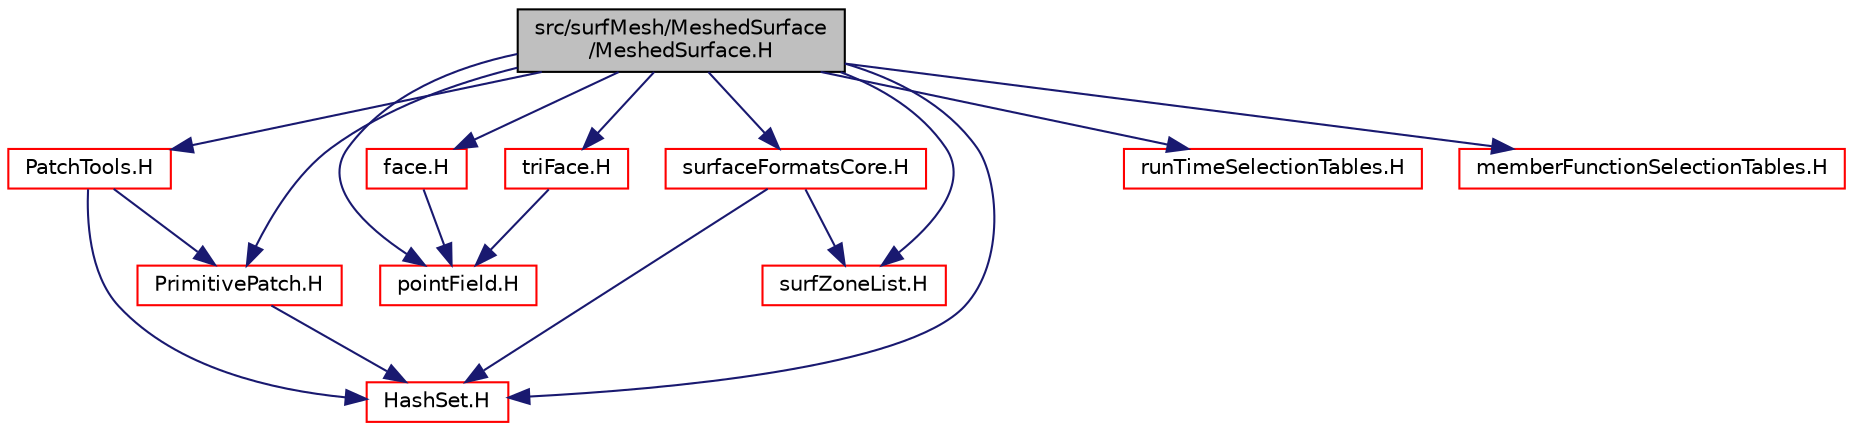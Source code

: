 digraph "src/surfMesh/MeshedSurface/MeshedSurface.H"
{
  bgcolor="transparent";
  edge [fontname="Helvetica",fontsize="10",labelfontname="Helvetica",labelfontsize="10"];
  node [fontname="Helvetica",fontsize="10",shape=record];
  Node0 [label="src/surfMesh/MeshedSurface\l/MeshedSurface.H",height=0.2,width=0.4,color="black", fillcolor="grey75", style="filled", fontcolor="black"];
  Node0 -> Node1 [color="midnightblue",fontsize="10",style="solid",fontname="Helvetica"];
  Node1 [label="PrimitivePatch.H",height=0.2,width=0.4,color="red",URL="$a12719.html"];
  Node1 -> Node153 [color="midnightblue",fontsize="10",style="solid",fontname="Helvetica"];
  Node153 [label="HashSet.H",height=0.2,width=0.4,color="red",URL="$a09173.html"];
  Node0 -> Node156 [color="midnightblue",fontsize="10",style="solid",fontname="Helvetica"];
  Node156 [label="PatchTools.H",height=0.2,width=0.4,color="red",URL="$a12620.html"];
  Node156 -> Node1 [color="midnightblue",fontsize="10",style="solid",fontname="Helvetica"];
  Node156 -> Node153 [color="midnightblue",fontsize="10",style="solid",fontname="Helvetica"];
  Node0 -> Node79 [color="midnightblue",fontsize="10",style="solid",fontname="Helvetica"];
  Node79 [label="pointField.H",height=0.2,width=0.4,color="red",URL="$a12830.html"];
  Node0 -> Node160 [color="midnightblue",fontsize="10",style="solid",fontname="Helvetica"];
  Node160 [label="face.H",height=0.2,width=0.4,color="red",URL="$a12080.html"];
  Node160 -> Node79 [color="midnightblue",fontsize="10",style="solid",fontname="Helvetica"];
  Node0 -> Node167 [color="midnightblue",fontsize="10",style="solid",fontname="Helvetica"];
  Node167 [label="triFace.H",height=0.2,width=0.4,color="red",URL="$a12125.html"];
  Node167 -> Node79 [color="midnightblue",fontsize="10",style="solid",fontname="Helvetica"];
  Node0 -> Node176 [color="midnightblue",fontsize="10",style="solid",fontname="Helvetica"];
  Node176 [label="surfZoneList.H",height=0.2,width=0.4,color="red",URL="$a15644.html"];
  Node0 -> Node190 [color="midnightblue",fontsize="10",style="solid",fontname="Helvetica"];
  Node190 [label="surfaceFormatsCore.H",height=0.2,width=0.4,color="red",URL="$a15527.html"];
  Node190 -> Node153 [color="midnightblue",fontsize="10",style="solid",fontname="Helvetica"];
  Node190 -> Node176 [color="midnightblue",fontsize="10",style="solid",fontname="Helvetica"];
  Node0 -> Node139 [color="midnightblue",fontsize="10",style="solid",fontname="Helvetica"];
  Node139 [label="runTimeSelectionTables.H",height=0.2,width=0.4,color="red",URL="$a09992.html",tooltip="Macros to ease declaration of run-time selection tables. "];
  Node0 -> Node192 [color="midnightblue",fontsize="10",style="solid",fontname="Helvetica"];
  Node192 [label="memberFunctionSelectionTables.H",height=0.2,width=0.4,color="red",URL="$a09998.html"];
  Node0 -> Node153 [color="midnightblue",fontsize="10",style="solid",fontname="Helvetica"];
}
